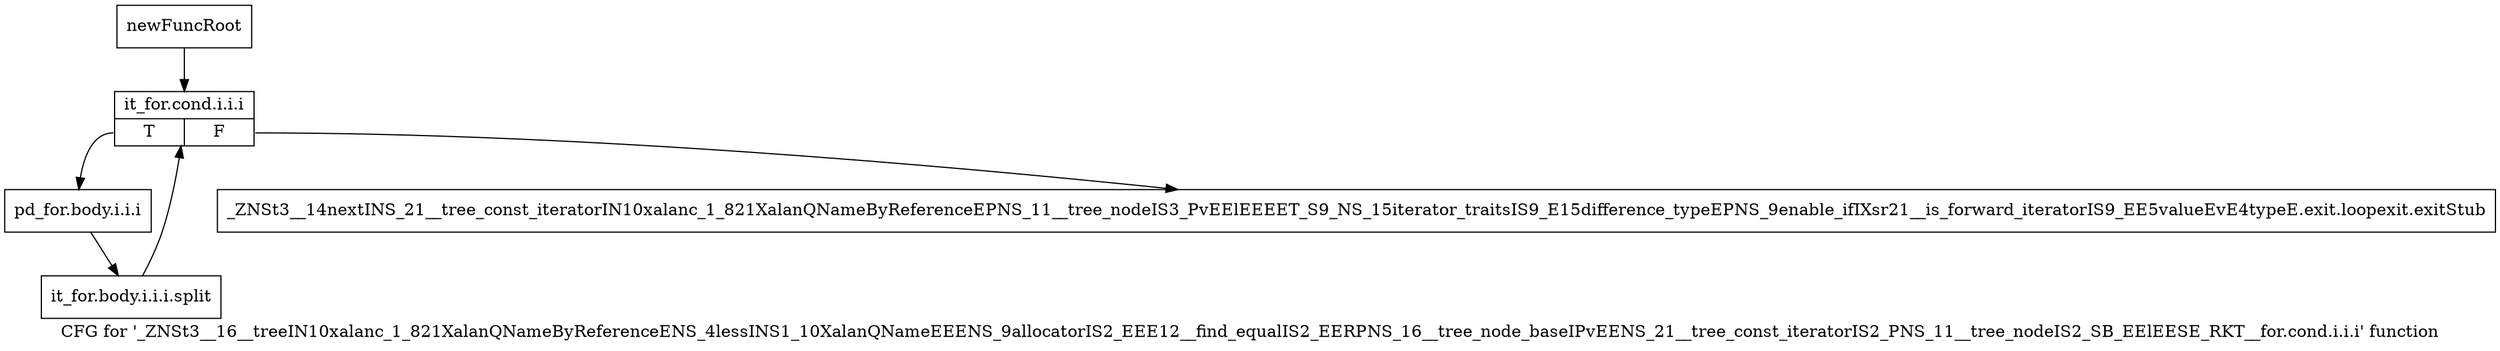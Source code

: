 digraph "CFG for '_ZNSt3__16__treeIN10xalanc_1_821XalanQNameByReferenceENS_4lessINS1_10XalanQNameEEENS_9allocatorIS2_EEE12__find_equalIS2_EERPNS_16__tree_node_baseIPvEENS_21__tree_const_iteratorIS2_PNS_11__tree_nodeIS2_SB_EElEESE_RKT__for.cond.i.i.i' function" {
	label="CFG for '_ZNSt3__16__treeIN10xalanc_1_821XalanQNameByReferenceENS_4lessINS1_10XalanQNameEEENS_9allocatorIS2_EEE12__find_equalIS2_EERPNS_16__tree_node_baseIPvEENS_21__tree_const_iteratorIS2_PNS_11__tree_nodeIS2_SB_EElEESE_RKT__for.cond.i.i.i' function";

	Node0xa08f760 [shape=record,label="{newFuncRoot}"];
	Node0xa08f760 -> Node0xa08f9d0;
	Node0xa08f7b0 [shape=record,label="{_ZNSt3__14nextINS_21__tree_const_iteratorIN10xalanc_1_821XalanQNameByReferenceEPNS_11__tree_nodeIS3_PvEElEEEET_S9_NS_15iterator_traitsIS9_E15difference_typeEPNS_9enable_ifIXsr21__is_forward_iteratorIS9_EE5valueEvE4typeE.exit.loopexit.exitStub}"];
	Node0xa08f9d0 [shape=record,label="{it_for.cond.i.i.i|{<s0>T|<s1>F}}"];
	Node0xa08f9d0:s0 -> Node0xa08fa20;
	Node0xa08f9d0:s1 -> Node0xa08f7b0;
	Node0xa08fa20 [shape=record,label="{pd_for.body.i.i.i}"];
	Node0xa08fa20 -> Node0xd0c8020;
	Node0xd0c8020 [shape=record,label="{it_for.body.i.i.i.split}"];
	Node0xd0c8020 -> Node0xa08f9d0;
}
